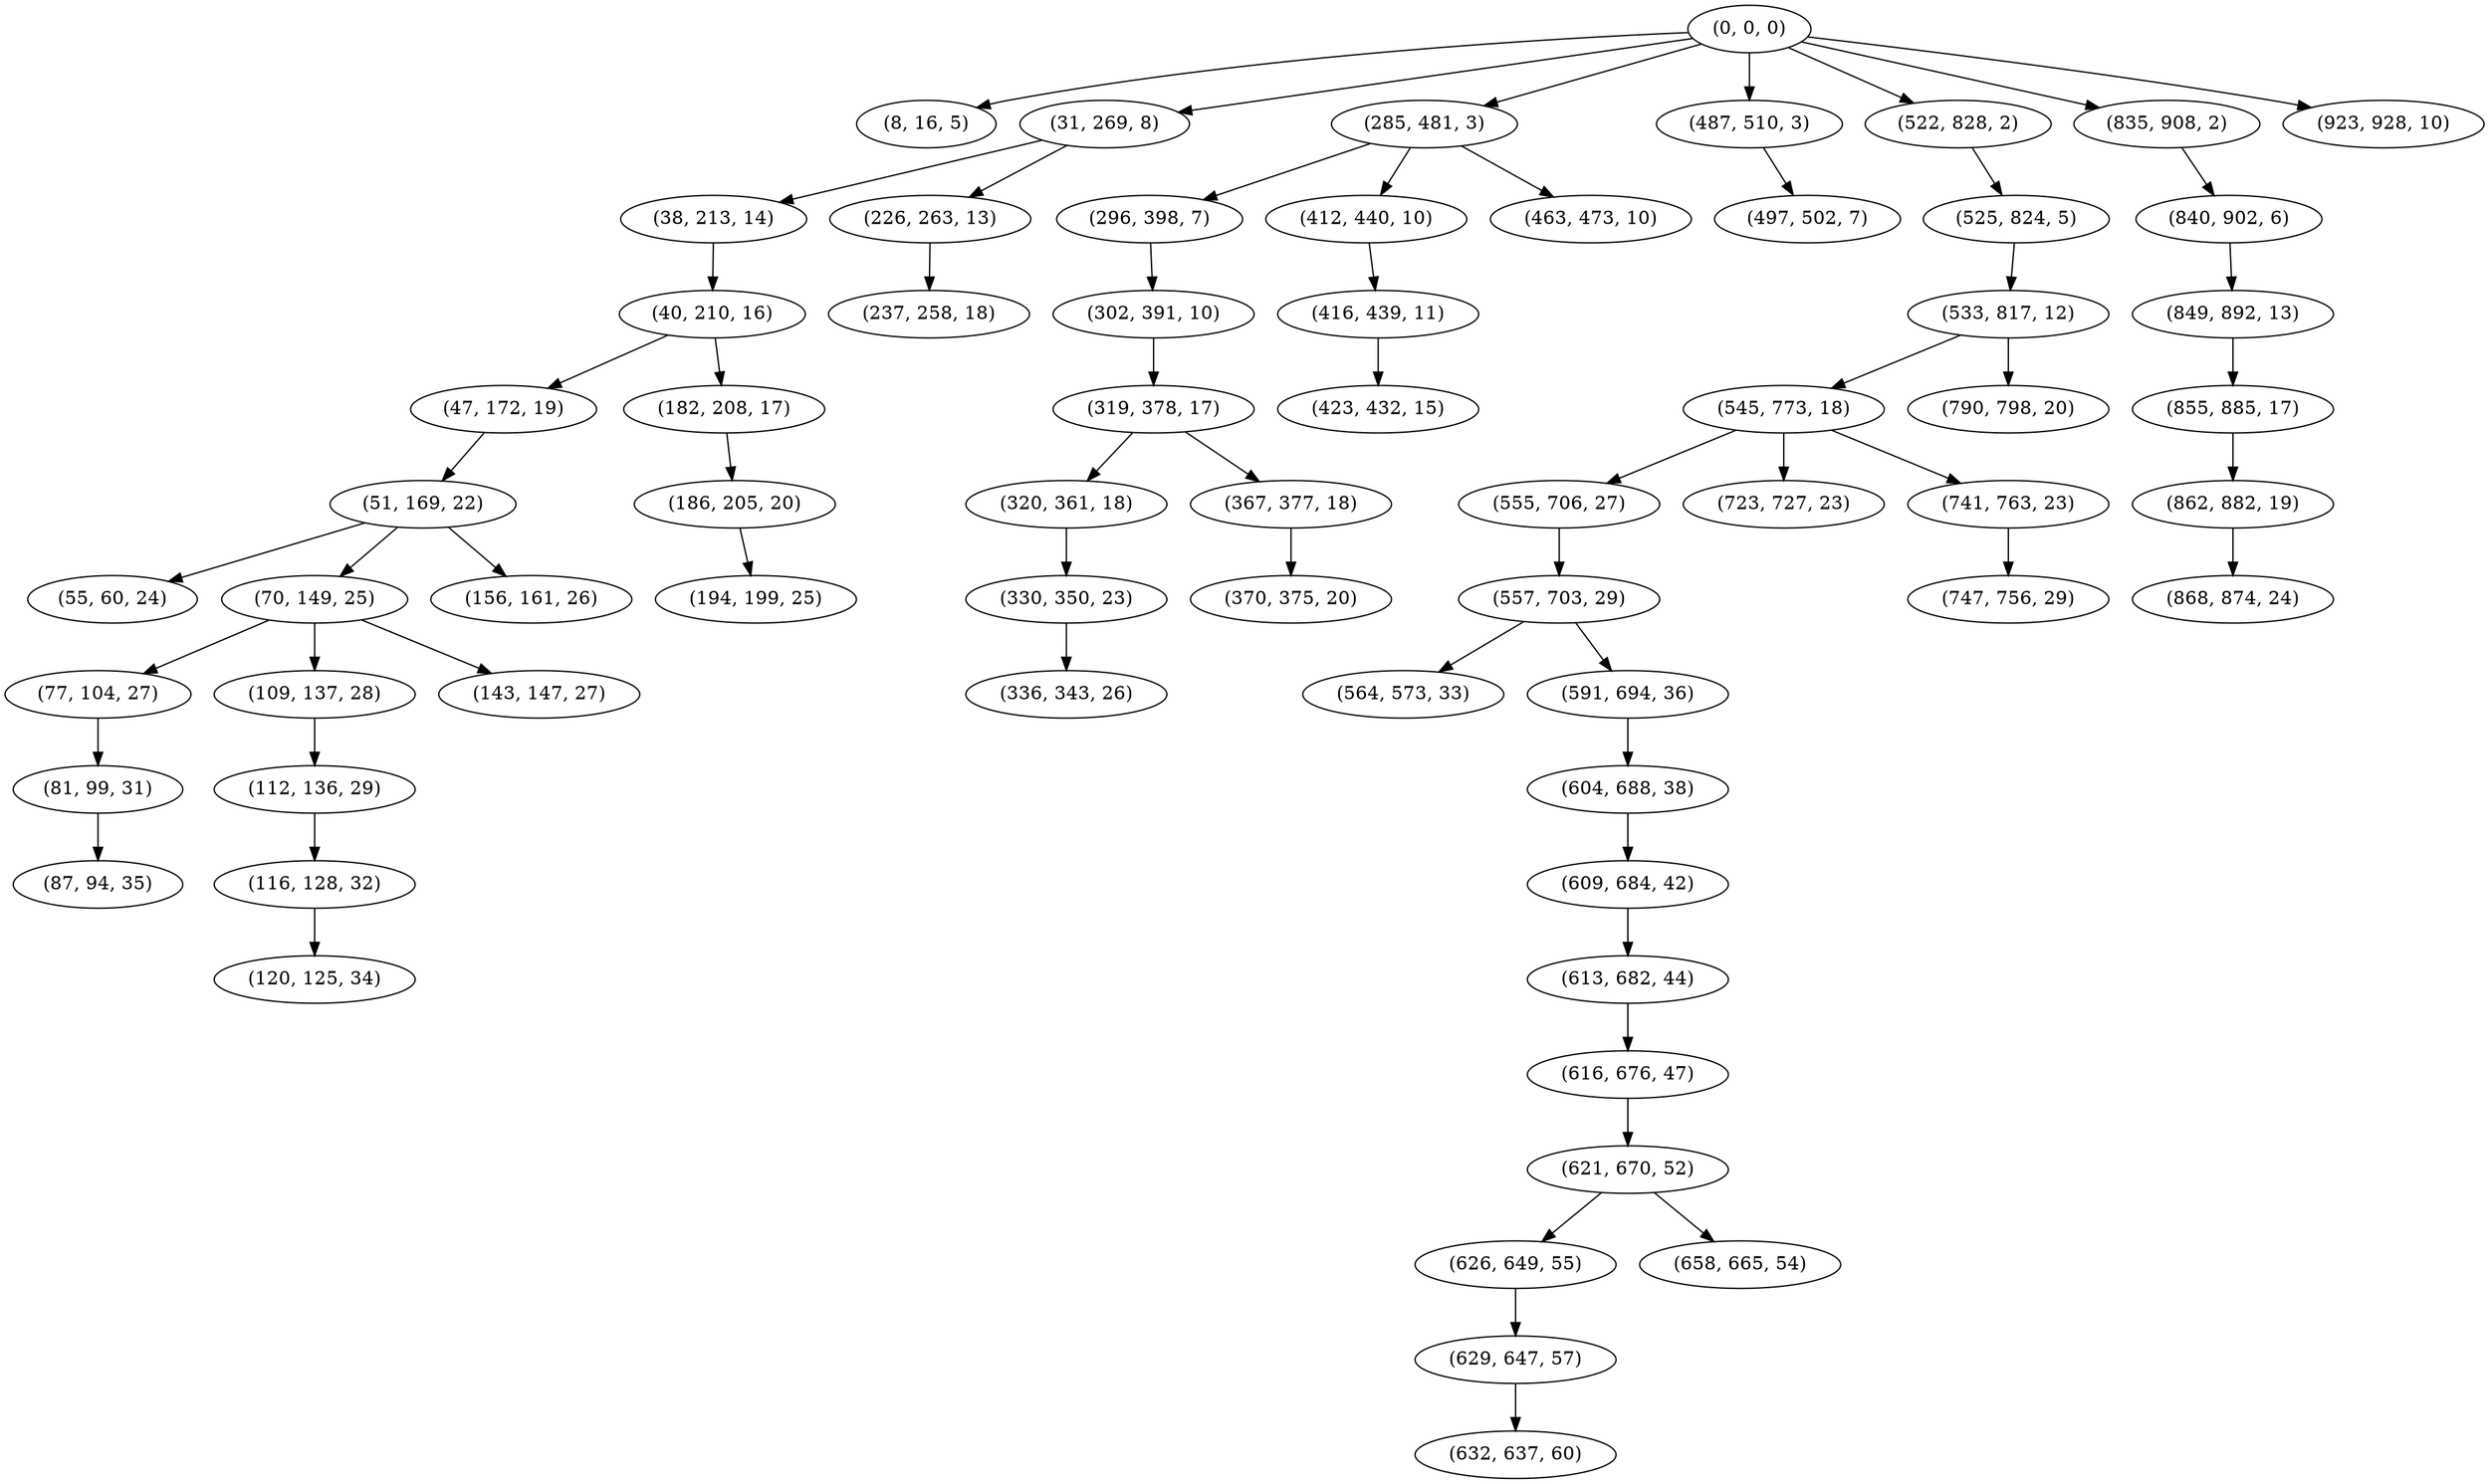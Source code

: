 digraph tree {
    "(0, 0, 0)";
    "(8, 16, 5)";
    "(31, 269, 8)";
    "(38, 213, 14)";
    "(40, 210, 16)";
    "(47, 172, 19)";
    "(51, 169, 22)";
    "(55, 60, 24)";
    "(70, 149, 25)";
    "(77, 104, 27)";
    "(81, 99, 31)";
    "(87, 94, 35)";
    "(109, 137, 28)";
    "(112, 136, 29)";
    "(116, 128, 32)";
    "(120, 125, 34)";
    "(143, 147, 27)";
    "(156, 161, 26)";
    "(182, 208, 17)";
    "(186, 205, 20)";
    "(194, 199, 25)";
    "(226, 263, 13)";
    "(237, 258, 18)";
    "(285, 481, 3)";
    "(296, 398, 7)";
    "(302, 391, 10)";
    "(319, 378, 17)";
    "(320, 361, 18)";
    "(330, 350, 23)";
    "(336, 343, 26)";
    "(367, 377, 18)";
    "(370, 375, 20)";
    "(412, 440, 10)";
    "(416, 439, 11)";
    "(423, 432, 15)";
    "(463, 473, 10)";
    "(487, 510, 3)";
    "(497, 502, 7)";
    "(522, 828, 2)";
    "(525, 824, 5)";
    "(533, 817, 12)";
    "(545, 773, 18)";
    "(555, 706, 27)";
    "(557, 703, 29)";
    "(564, 573, 33)";
    "(591, 694, 36)";
    "(604, 688, 38)";
    "(609, 684, 42)";
    "(613, 682, 44)";
    "(616, 676, 47)";
    "(621, 670, 52)";
    "(626, 649, 55)";
    "(629, 647, 57)";
    "(632, 637, 60)";
    "(658, 665, 54)";
    "(723, 727, 23)";
    "(741, 763, 23)";
    "(747, 756, 29)";
    "(790, 798, 20)";
    "(835, 908, 2)";
    "(840, 902, 6)";
    "(849, 892, 13)";
    "(855, 885, 17)";
    "(862, 882, 19)";
    "(868, 874, 24)";
    "(923, 928, 10)";
    "(0, 0, 0)" -> "(8, 16, 5)";
    "(0, 0, 0)" -> "(31, 269, 8)";
    "(0, 0, 0)" -> "(285, 481, 3)";
    "(0, 0, 0)" -> "(487, 510, 3)";
    "(0, 0, 0)" -> "(522, 828, 2)";
    "(0, 0, 0)" -> "(835, 908, 2)";
    "(0, 0, 0)" -> "(923, 928, 10)";
    "(31, 269, 8)" -> "(38, 213, 14)";
    "(31, 269, 8)" -> "(226, 263, 13)";
    "(38, 213, 14)" -> "(40, 210, 16)";
    "(40, 210, 16)" -> "(47, 172, 19)";
    "(40, 210, 16)" -> "(182, 208, 17)";
    "(47, 172, 19)" -> "(51, 169, 22)";
    "(51, 169, 22)" -> "(55, 60, 24)";
    "(51, 169, 22)" -> "(70, 149, 25)";
    "(51, 169, 22)" -> "(156, 161, 26)";
    "(70, 149, 25)" -> "(77, 104, 27)";
    "(70, 149, 25)" -> "(109, 137, 28)";
    "(70, 149, 25)" -> "(143, 147, 27)";
    "(77, 104, 27)" -> "(81, 99, 31)";
    "(81, 99, 31)" -> "(87, 94, 35)";
    "(109, 137, 28)" -> "(112, 136, 29)";
    "(112, 136, 29)" -> "(116, 128, 32)";
    "(116, 128, 32)" -> "(120, 125, 34)";
    "(182, 208, 17)" -> "(186, 205, 20)";
    "(186, 205, 20)" -> "(194, 199, 25)";
    "(226, 263, 13)" -> "(237, 258, 18)";
    "(285, 481, 3)" -> "(296, 398, 7)";
    "(285, 481, 3)" -> "(412, 440, 10)";
    "(285, 481, 3)" -> "(463, 473, 10)";
    "(296, 398, 7)" -> "(302, 391, 10)";
    "(302, 391, 10)" -> "(319, 378, 17)";
    "(319, 378, 17)" -> "(320, 361, 18)";
    "(319, 378, 17)" -> "(367, 377, 18)";
    "(320, 361, 18)" -> "(330, 350, 23)";
    "(330, 350, 23)" -> "(336, 343, 26)";
    "(367, 377, 18)" -> "(370, 375, 20)";
    "(412, 440, 10)" -> "(416, 439, 11)";
    "(416, 439, 11)" -> "(423, 432, 15)";
    "(487, 510, 3)" -> "(497, 502, 7)";
    "(522, 828, 2)" -> "(525, 824, 5)";
    "(525, 824, 5)" -> "(533, 817, 12)";
    "(533, 817, 12)" -> "(545, 773, 18)";
    "(533, 817, 12)" -> "(790, 798, 20)";
    "(545, 773, 18)" -> "(555, 706, 27)";
    "(545, 773, 18)" -> "(723, 727, 23)";
    "(545, 773, 18)" -> "(741, 763, 23)";
    "(555, 706, 27)" -> "(557, 703, 29)";
    "(557, 703, 29)" -> "(564, 573, 33)";
    "(557, 703, 29)" -> "(591, 694, 36)";
    "(591, 694, 36)" -> "(604, 688, 38)";
    "(604, 688, 38)" -> "(609, 684, 42)";
    "(609, 684, 42)" -> "(613, 682, 44)";
    "(613, 682, 44)" -> "(616, 676, 47)";
    "(616, 676, 47)" -> "(621, 670, 52)";
    "(621, 670, 52)" -> "(626, 649, 55)";
    "(621, 670, 52)" -> "(658, 665, 54)";
    "(626, 649, 55)" -> "(629, 647, 57)";
    "(629, 647, 57)" -> "(632, 637, 60)";
    "(741, 763, 23)" -> "(747, 756, 29)";
    "(835, 908, 2)" -> "(840, 902, 6)";
    "(840, 902, 6)" -> "(849, 892, 13)";
    "(849, 892, 13)" -> "(855, 885, 17)";
    "(855, 885, 17)" -> "(862, 882, 19)";
    "(862, 882, 19)" -> "(868, 874, 24)";
}
